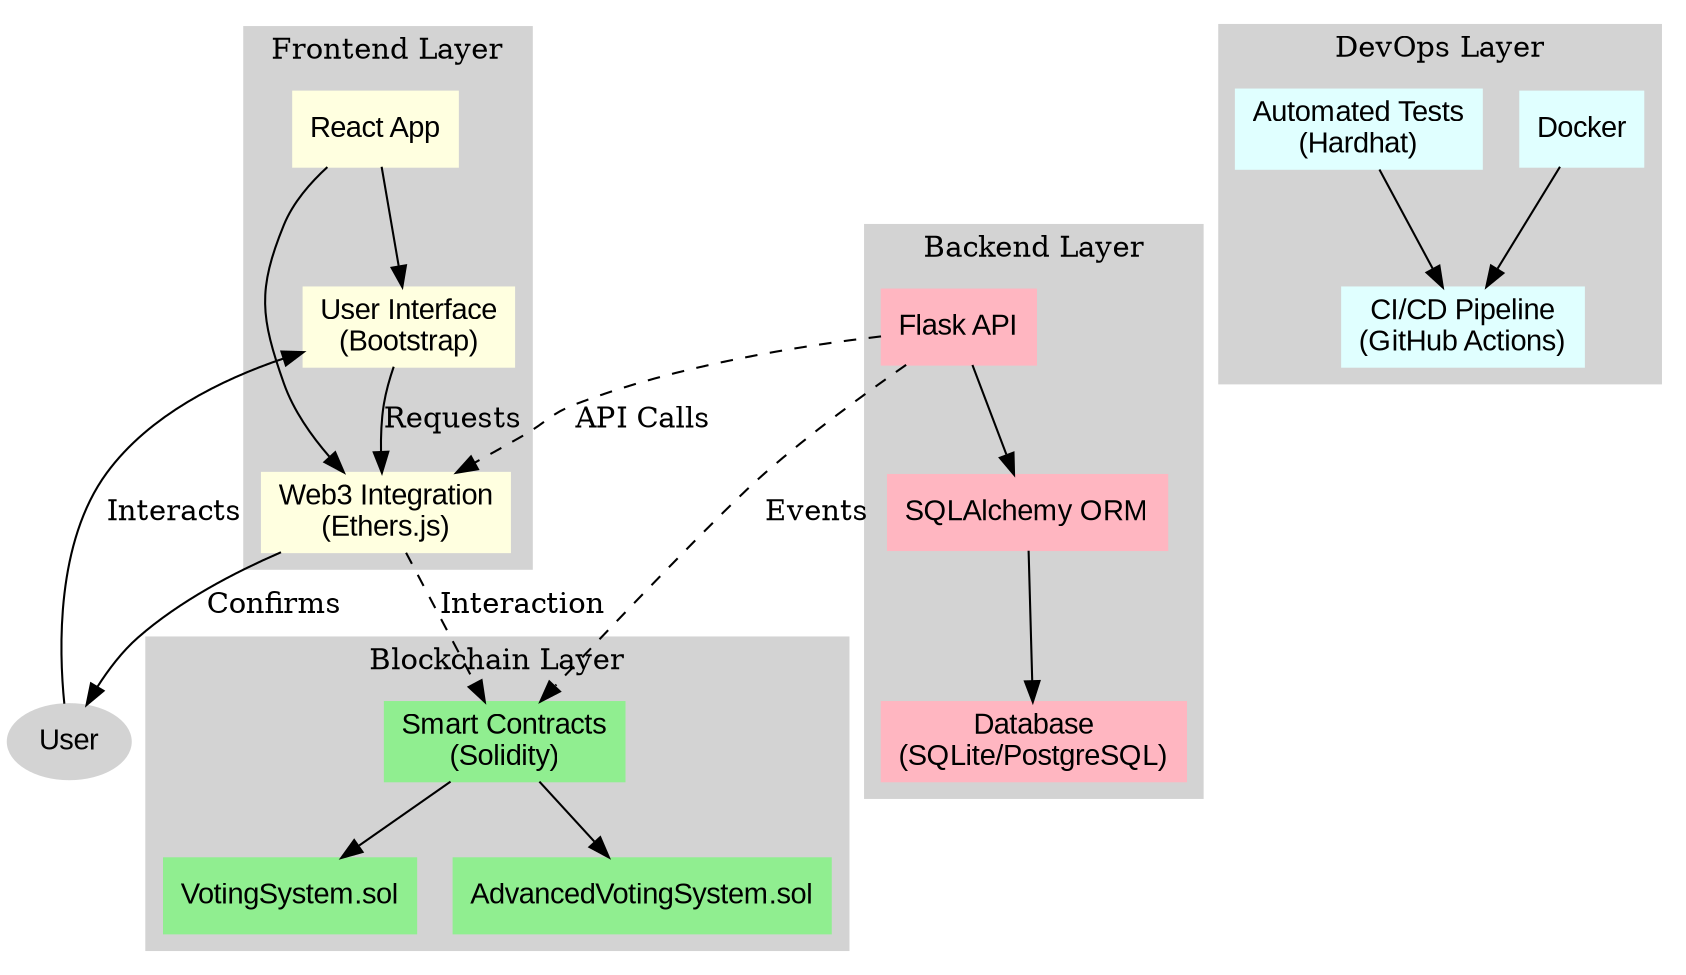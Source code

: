 digraph architecture {
  rankdir=TB;
  node [shape=box, style=filled, color=lightblue, fontname="Arial"];
  
  subgraph cluster_blockchain {
    label = "Blockchain Layer";
    style = filled;
    color = lightgrey;
    node [color=lightgreen];
    
    SmartContracts [label="Smart Contracts\n(Solidity)"];
    VotingSystem [label="VotingSystem.sol"];
    AdvancedVotingSystem [label="AdvancedVotingSystem.sol"];
    
    SmartContracts -> VotingSystem;
    SmartContracts -> AdvancedVotingSystem;
  }
  
  subgraph cluster_frontend {
    label = "Frontend Layer";
    style = filled;
    color = lightgrey;
    node [color=lightyellow];
    
    React [label="React App"];
    Web3 [label="Web3 Integration\n(Ethers.js)"];
    UI [label="User Interface\n(Bootstrap)"];
    
    React -> Web3;
    React -> UI;
  }
  
  subgraph cluster_backend {
    label = "Backend Layer";
    style = filled;
    color = lightgrey;
    node [color=lightpink];
    
    Flask [label="Flask API"];
    SQLAlchemy [label="SQLAlchemy ORM"];
    Database [label="Database\n(SQLite/PostgreSQL)"];
    
    Flask -> SQLAlchemy;
    SQLAlchemy -> Database;
  }
  
  subgraph cluster_devops {
    label = "DevOps Layer";
    style = filled;
    color = lightgrey;
    node [color=lightcyan];
    
    Docker [label="Docker"];
    Tests [label="Automated Tests\n(Hardhat)"];
    CI [label="CI/CD Pipeline\n(GitHub Actions)"];
    
    Docker -> CI;
    Tests -> CI;
  }
  
  // Cross-layer connections
  Web3 -> SmartContracts [style=dashed, label="Interaction"];
  Flask -> Web3 [style=dashed, label="API Calls"];
  Flask -> SmartContracts [style=dashed, label="Events"];
  
  // User flow
  User [shape=ellipse, color=lightgrey, label="User"];
  User -> UI [label="Interacts"];
  UI -> Web3 [label="Requests"];
  Web3 -> User [label="Confirms"];
}